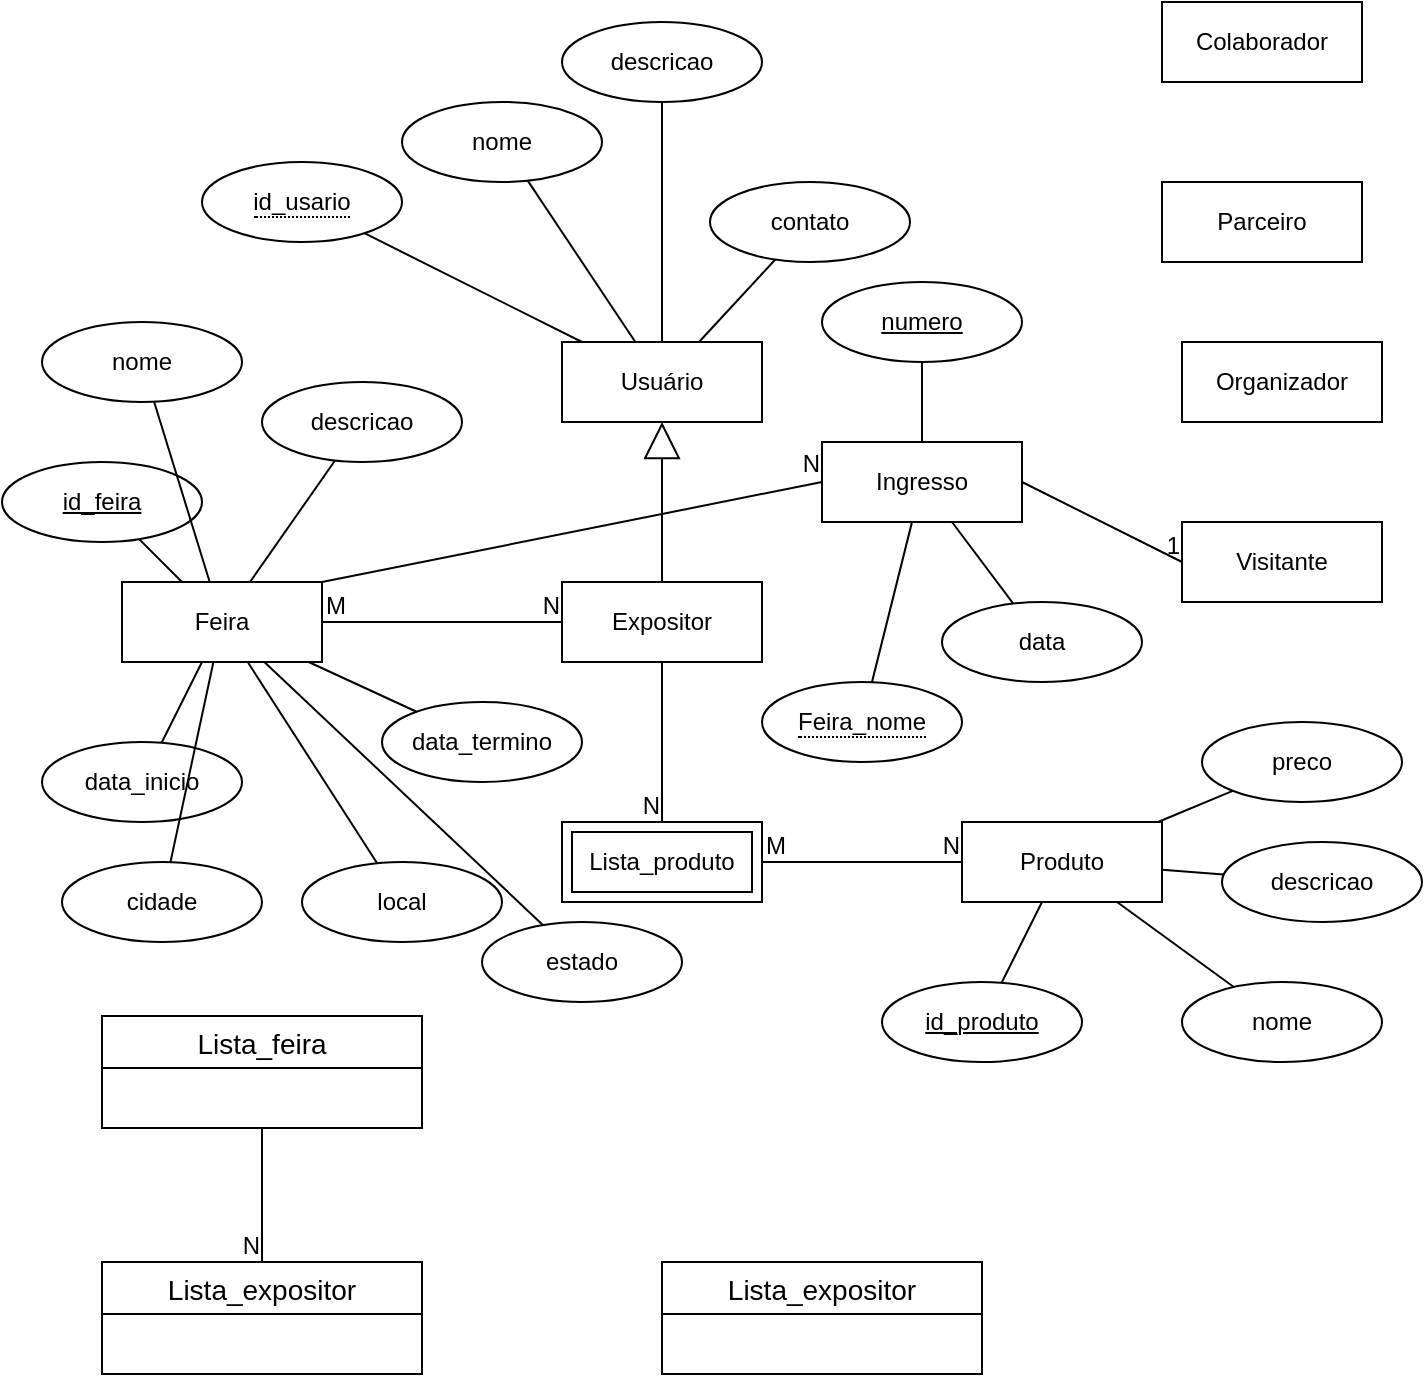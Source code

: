 <mxfile version="27.1.6">
  <diagram name="Página-1" id="UiV84rkRbmohMwckH_Xs">
    <mxGraphModel dx="703" dy="834" grid="1" gridSize="10" guides="1" tooltips="1" connect="1" arrows="1" fold="1" page="1" pageScale="1" pageWidth="827" pageHeight="1169" math="0" shadow="0">
      <root>
        <mxCell id="0" />
        <mxCell id="1" parent="0" />
        <mxCell id="pQzom7o86GtouKUI9-La-3" value="Feira" style="whiteSpace=wrap;html=1;align=center;" vertex="1" parent="1">
          <mxGeometry x="70" y="340" width="100" height="40" as="geometry" />
        </mxCell>
        <mxCell id="pQzom7o86GtouKUI9-La-4" value="Expositor" style="whiteSpace=wrap;html=1;align=center;" vertex="1" parent="1">
          <mxGeometry x="290" y="340" width="100" height="40" as="geometry" />
        </mxCell>
        <mxCell id="pQzom7o86GtouKUI9-La-6" value="Produto" style="whiteSpace=wrap;html=1;align=center;" vertex="1" parent="1">
          <mxGeometry x="490" y="460" width="100" height="40" as="geometry" />
        </mxCell>
        <mxCell id="pQzom7o86GtouKUI9-La-10" value="" style="endArrow=none;html=1;rounded=0;fontSize=12;startSize=8;endSize=8;curved=1;exitX=1;exitY=0.5;exitDx=0;exitDy=0;entryX=0;entryY=0.5;entryDx=0;entryDy=0;" edge="1" parent="1" source="pQzom7o86GtouKUI9-La-3" target="pQzom7o86GtouKUI9-La-4">
          <mxGeometry relative="1" as="geometry">
            <mxPoint x="280" y="430" as="sourcePoint" />
            <mxPoint x="440" y="430" as="targetPoint" />
          </mxGeometry>
        </mxCell>
        <mxCell id="pQzom7o86GtouKUI9-La-11" value="M" style="resizable=0;html=1;whiteSpace=wrap;align=left;verticalAlign=bottom;" connectable="0" vertex="1" parent="pQzom7o86GtouKUI9-La-10">
          <mxGeometry x="-1" relative="1" as="geometry" />
        </mxCell>
        <mxCell id="pQzom7o86GtouKUI9-La-12" value="N" style="resizable=0;html=1;whiteSpace=wrap;align=right;verticalAlign=bottom;" connectable="0" vertex="1" parent="pQzom7o86GtouKUI9-La-10">
          <mxGeometry x="1" relative="1" as="geometry" />
        </mxCell>
        <mxCell id="pQzom7o86GtouKUI9-La-13" value="" style="endArrow=none;html=1;rounded=0;fontSize=12;startSize=8;endSize=8;curved=1;exitX=0.5;exitY=1;exitDx=0;exitDy=0;entryX=0.5;entryY=0;entryDx=0;entryDy=0;" edge="1" parent="1" source="pQzom7o86GtouKUI9-La-4" target="pQzom7o86GtouKUI9-La-18">
          <mxGeometry relative="1" as="geometry">
            <mxPoint x="280" y="430" as="sourcePoint" />
            <mxPoint x="340" y="460" as="targetPoint" />
          </mxGeometry>
        </mxCell>
        <mxCell id="pQzom7o86GtouKUI9-La-14" value="N" style="resizable=0;html=1;whiteSpace=wrap;align=right;verticalAlign=bottom;" connectable="0" vertex="1" parent="pQzom7o86GtouKUI9-La-13">
          <mxGeometry x="1" relative="1" as="geometry" />
        </mxCell>
        <mxCell id="pQzom7o86GtouKUI9-La-15" value="" style="endArrow=none;html=1;rounded=0;fontSize=12;startSize=8;endSize=8;curved=1;exitX=1;exitY=0.5;exitDx=0;exitDy=0;entryX=0;entryY=0.5;entryDx=0;entryDy=0;" edge="1" parent="1" source="pQzom7o86GtouKUI9-La-18" target="pQzom7o86GtouKUI9-La-6">
          <mxGeometry relative="1" as="geometry">
            <mxPoint x="390" y="480" as="sourcePoint" />
            <mxPoint x="440" y="430" as="targetPoint" />
          </mxGeometry>
        </mxCell>
        <mxCell id="pQzom7o86GtouKUI9-La-16" value="M" style="resizable=0;html=1;whiteSpace=wrap;align=left;verticalAlign=bottom;" connectable="0" vertex="1" parent="pQzom7o86GtouKUI9-La-15">
          <mxGeometry x="-1" relative="1" as="geometry" />
        </mxCell>
        <mxCell id="pQzom7o86GtouKUI9-La-17" value="N" style="resizable=0;html=1;whiteSpace=wrap;align=right;verticalAlign=bottom;" connectable="0" vertex="1" parent="pQzom7o86GtouKUI9-La-15">
          <mxGeometry x="1" relative="1" as="geometry" />
        </mxCell>
        <mxCell id="pQzom7o86GtouKUI9-La-18" value="Lista_produto" style="shape=ext;margin=3;double=1;whiteSpace=wrap;html=1;align=center;" vertex="1" parent="1">
          <mxGeometry x="290" y="460" width="100" height="40" as="geometry" />
        </mxCell>
        <mxCell id="pQzom7o86GtouKUI9-La-20" value="Usuário" style="whiteSpace=wrap;html=1;align=center;" vertex="1" parent="1">
          <mxGeometry x="290" y="220" width="100" height="40" as="geometry" />
        </mxCell>
        <mxCell id="pQzom7o86GtouKUI9-La-21" value="" style="endArrow=block;endSize=16;endFill=0;html=1;rounded=0;fontSize=12;curved=1;entryX=0.5;entryY=1;entryDx=0;entryDy=0;exitX=0.5;exitY=0;exitDx=0;exitDy=0;" edge="1" parent="1" source="pQzom7o86GtouKUI9-La-4" target="pQzom7o86GtouKUI9-La-20">
          <mxGeometry width="160" relative="1" as="geometry">
            <mxPoint x="464" y="240" as="sourcePoint" />
            <mxPoint x="440" y="430" as="targetPoint" />
          </mxGeometry>
        </mxCell>
        <mxCell id="pQzom7o86GtouKUI9-La-24" value="Visitante" style="whiteSpace=wrap;html=1;align=center;" vertex="1" parent="1">
          <mxGeometry x="600" y="310" width="100" height="40" as="geometry" />
        </mxCell>
        <mxCell id="pQzom7o86GtouKUI9-La-25" value="Organizador" style="whiteSpace=wrap;html=1;align=center;" vertex="1" parent="1">
          <mxGeometry x="600" y="220" width="100" height="40" as="geometry" />
        </mxCell>
        <mxCell id="pQzom7o86GtouKUI9-La-26" value="Parceiro" style="whiteSpace=wrap;html=1;align=center;" vertex="1" parent="1">
          <mxGeometry x="590" y="140" width="100" height="40" as="geometry" />
        </mxCell>
        <mxCell id="pQzom7o86GtouKUI9-La-27" value="Colaborador" style="whiteSpace=wrap;html=1;align=center;" vertex="1" parent="1">
          <mxGeometry x="590" y="50" width="100" height="40" as="geometry" />
        </mxCell>
        <mxCell id="pQzom7o86GtouKUI9-La-28" value="Lista_feira" style="swimlane;fontStyle=0;childLayout=stackLayout;horizontal=1;startSize=26;horizontalStack=0;resizeParent=1;resizeParentMax=0;resizeLast=0;collapsible=1;marginBottom=0;align=center;fontSize=14;" vertex="1" parent="1">
          <mxGeometry x="60" y="557" width="160" height="56" as="geometry" />
        </mxCell>
        <mxCell id="pQzom7o86GtouKUI9-La-32" value="Lista_expositor" style="swimlane;fontStyle=0;childLayout=stackLayout;horizontal=1;startSize=26;horizontalStack=0;resizeParent=1;resizeParentMax=0;resizeLast=0;collapsible=1;marginBottom=0;align=center;fontSize=14;" vertex="1" parent="1">
          <mxGeometry x="60" y="680" width="160" height="56" as="geometry" />
        </mxCell>
        <mxCell id="pQzom7o86GtouKUI9-La-33" value="" style="endArrow=none;html=1;rounded=0;fontSize=12;startSize=8;endSize=8;curved=1;exitX=0.5;exitY=1;exitDx=0;exitDy=0;entryX=0.5;entryY=0;entryDx=0;entryDy=0;" edge="1" parent="1" source="pQzom7o86GtouKUI9-La-28" target="pQzom7o86GtouKUI9-La-32">
          <mxGeometry relative="1" as="geometry">
            <mxPoint x="150" y="687.5" as="sourcePoint" />
            <mxPoint x="310" y="687.5" as="targetPoint" />
          </mxGeometry>
        </mxCell>
        <mxCell id="pQzom7o86GtouKUI9-La-34" value="N" style="resizable=0;html=1;whiteSpace=wrap;align=right;verticalAlign=bottom;" connectable="0" vertex="1" parent="pQzom7o86GtouKUI9-La-33">
          <mxGeometry x="1" relative="1" as="geometry" />
        </mxCell>
        <mxCell id="pQzom7o86GtouKUI9-La-35" value="Lista_expositor" style="swimlane;fontStyle=0;childLayout=stackLayout;horizontal=1;startSize=26;horizontalStack=0;resizeParent=1;resizeParentMax=0;resizeLast=0;collapsible=1;marginBottom=0;align=center;fontSize=14;" vertex="1" parent="1">
          <mxGeometry x="340" y="680" width="160" height="56" as="geometry" />
        </mxCell>
        <mxCell id="pQzom7o86GtouKUI9-La-36" value="nome" style="ellipse;whiteSpace=wrap;html=1;align=center;" vertex="1" parent="1">
          <mxGeometry x="30" y="210" width="100" height="40" as="geometry" />
        </mxCell>
        <mxCell id="pQzom7o86GtouKUI9-La-37" value="descricao" style="ellipse;whiteSpace=wrap;html=1;align=center;" vertex="1" parent="1">
          <mxGeometry x="140" y="240" width="100" height="40" as="geometry" />
        </mxCell>
        <mxCell id="pQzom7o86GtouKUI9-La-40" value="data_inicio" style="ellipse;whiteSpace=wrap;html=1;align=center;" vertex="1" parent="1">
          <mxGeometry x="30" y="420" width="100" height="40" as="geometry" />
        </mxCell>
        <mxCell id="pQzom7o86GtouKUI9-La-41" value="data_termino" style="ellipse;whiteSpace=wrap;html=1;align=center;" vertex="1" parent="1">
          <mxGeometry x="200" y="400" width="100" height="40" as="geometry" />
        </mxCell>
        <mxCell id="pQzom7o86GtouKUI9-La-42" value="local" style="ellipse;whiteSpace=wrap;html=1;align=center;" vertex="1" parent="1">
          <mxGeometry x="160" y="480" width="100" height="40" as="geometry" />
        </mxCell>
        <mxCell id="pQzom7o86GtouKUI9-La-43" value="cidade" style="ellipse;whiteSpace=wrap;html=1;align=center;" vertex="1" parent="1">
          <mxGeometry x="40" y="480" width="100" height="40" as="geometry" />
        </mxCell>
        <mxCell id="pQzom7o86GtouKUI9-La-44" value="estado" style="ellipse;whiteSpace=wrap;html=1;align=center;" vertex="1" parent="1">
          <mxGeometry x="250" y="510" width="100" height="40" as="geometry" />
        </mxCell>
        <mxCell id="pQzom7o86GtouKUI9-La-45" value="id_feira" style="ellipse;whiteSpace=wrap;html=1;align=center;fontStyle=4;" vertex="1" parent="1">
          <mxGeometry x="10" y="280" width="100" height="40" as="geometry" />
        </mxCell>
        <mxCell id="pQzom7o86GtouKUI9-La-46" value="" style="endArrow=none;html=1;rounded=0;fontSize=12;startSize=8;endSize=8;curved=1;" edge="1" parent="1" source="pQzom7o86GtouKUI9-La-44" target="pQzom7o86GtouKUI9-La-3">
          <mxGeometry relative="1" as="geometry">
            <mxPoint x="280" y="430" as="sourcePoint" />
            <mxPoint x="440" y="430" as="targetPoint" />
          </mxGeometry>
        </mxCell>
        <mxCell id="pQzom7o86GtouKUI9-La-47" value="" style="endArrow=none;html=1;rounded=0;fontSize=12;startSize=8;endSize=8;curved=1;" edge="1" parent="1" source="pQzom7o86GtouKUI9-La-42" target="pQzom7o86GtouKUI9-La-3">
          <mxGeometry relative="1" as="geometry">
            <mxPoint x="280" y="430" as="sourcePoint" />
            <mxPoint x="440" y="430" as="targetPoint" />
          </mxGeometry>
        </mxCell>
        <mxCell id="pQzom7o86GtouKUI9-La-48" value="" style="endArrow=none;html=1;rounded=0;fontSize=12;startSize=8;endSize=8;curved=1;" edge="1" parent="1" source="pQzom7o86GtouKUI9-La-41" target="pQzom7o86GtouKUI9-La-3">
          <mxGeometry relative="1" as="geometry">
            <mxPoint x="280" y="430" as="sourcePoint" />
            <mxPoint x="440" y="430" as="targetPoint" />
          </mxGeometry>
        </mxCell>
        <mxCell id="pQzom7o86GtouKUI9-La-49" value="" style="endArrow=none;html=1;rounded=0;fontSize=12;startSize=8;endSize=8;curved=1;" edge="1" parent="1" source="pQzom7o86GtouKUI9-La-43" target="pQzom7o86GtouKUI9-La-3">
          <mxGeometry relative="1" as="geometry">
            <mxPoint x="280" y="430" as="sourcePoint" />
            <mxPoint x="440" y="430" as="targetPoint" />
          </mxGeometry>
        </mxCell>
        <mxCell id="pQzom7o86GtouKUI9-La-50" value="" style="endArrow=none;html=1;rounded=0;fontSize=12;startSize=8;endSize=8;curved=1;" edge="1" parent="1" source="pQzom7o86GtouKUI9-La-40" target="pQzom7o86GtouKUI9-La-3">
          <mxGeometry relative="1" as="geometry">
            <mxPoint x="280" y="430" as="sourcePoint" />
            <mxPoint x="440" y="430" as="targetPoint" />
          </mxGeometry>
        </mxCell>
        <mxCell id="pQzom7o86GtouKUI9-La-51" value="" style="endArrow=none;html=1;rounded=0;fontSize=12;startSize=8;endSize=8;curved=1;" edge="1" parent="1" source="pQzom7o86GtouKUI9-La-37" target="pQzom7o86GtouKUI9-La-3">
          <mxGeometry relative="1" as="geometry">
            <mxPoint x="280" y="430" as="sourcePoint" />
            <mxPoint x="440" y="430" as="targetPoint" />
          </mxGeometry>
        </mxCell>
        <mxCell id="pQzom7o86GtouKUI9-La-52" value="" style="endArrow=none;html=1;rounded=0;fontSize=12;startSize=8;endSize=8;curved=1;" edge="1" parent="1" source="pQzom7o86GtouKUI9-La-45" target="pQzom7o86GtouKUI9-La-3">
          <mxGeometry relative="1" as="geometry">
            <mxPoint x="280" y="430" as="sourcePoint" />
            <mxPoint x="440" y="430" as="targetPoint" />
          </mxGeometry>
        </mxCell>
        <mxCell id="pQzom7o86GtouKUI9-La-53" value="" style="endArrow=none;html=1;rounded=0;fontSize=12;startSize=8;endSize=8;curved=1;" edge="1" parent="1" source="pQzom7o86GtouKUI9-La-36" target="pQzom7o86GtouKUI9-La-3">
          <mxGeometry relative="1" as="geometry">
            <mxPoint x="280" y="430" as="sourcePoint" />
            <mxPoint x="440" y="430" as="targetPoint" />
          </mxGeometry>
        </mxCell>
        <mxCell id="pQzom7o86GtouKUI9-La-54" value="&lt;span style=&quot;border-bottom: 1px dotted&quot;&gt;id_usario&lt;/span&gt;" style="ellipse;whiteSpace=wrap;html=1;align=center;" vertex="1" parent="1">
          <mxGeometry x="110" y="130" width="100" height="40" as="geometry" />
        </mxCell>
        <mxCell id="pQzom7o86GtouKUI9-La-55" value="" style="endArrow=none;html=1;rounded=0;fontSize=12;startSize=8;endSize=8;curved=1;" edge="1" parent="1" source="pQzom7o86GtouKUI9-La-54" target="pQzom7o86GtouKUI9-La-20">
          <mxGeometry relative="1" as="geometry">
            <mxPoint x="280" y="430" as="sourcePoint" />
            <mxPoint x="440" y="430" as="targetPoint" />
          </mxGeometry>
        </mxCell>
        <mxCell id="pQzom7o86GtouKUI9-La-56" value="nome" style="ellipse;whiteSpace=wrap;html=1;align=center;" vertex="1" parent="1">
          <mxGeometry x="210" y="100" width="100" height="40" as="geometry" />
        </mxCell>
        <mxCell id="pQzom7o86GtouKUI9-La-57" value="" style="endArrow=none;html=1;rounded=0;fontSize=12;startSize=8;endSize=8;curved=1;" edge="1" parent="1" source="pQzom7o86GtouKUI9-La-56" target="pQzom7o86GtouKUI9-La-20">
          <mxGeometry relative="1" as="geometry">
            <mxPoint x="280" y="430" as="sourcePoint" />
            <mxPoint x="440" y="430" as="targetPoint" />
          </mxGeometry>
        </mxCell>
        <mxCell id="pQzom7o86GtouKUI9-La-58" value="descricao" style="ellipse;whiteSpace=wrap;html=1;align=center;" vertex="1" parent="1">
          <mxGeometry x="290" y="60" width="100" height="40" as="geometry" />
        </mxCell>
        <mxCell id="pQzom7o86GtouKUI9-La-59" value="contato" style="ellipse;whiteSpace=wrap;html=1;align=center;" vertex="1" parent="1">
          <mxGeometry x="364" y="140" width="100" height="40" as="geometry" />
        </mxCell>
        <mxCell id="pQzom7o86GtouKUI9-La-60" value="" style="endArrow=none;html=1;rounded=0;fontSize=12;startSize=8;endSize=8;curved=1;" edge="1" parent="1" source="pQzom7o86GtouKUI9-La-58" target="pQzom7o86GtouKUI9-La-20">
          <mxGeometry relative="1" as="geometry">
            <mxPoint x="280" y="430" as="sourcePoint" />
            <mxPoint x="440" y="430" as="targetPoint" />
          </mxGeometry>
        </mxCell>
        <mxCell id="pQzom7o86GtouKUI9-La-61" value="" style="endArrow=none;html=1;rounded=0;fontSize=12;startSize=8;endSize=8;curved=1;" edge="1" parent="1" source="pQzom7o86GtouKUI9-La-59" target="pQzom7o86GtouKUI9-La-20">
          <mxGeometry relative="1" as="geometry">
            <mxPoint x="280" y="430" as="sourcePoint" />
            <mxPoint x="440" y="430" as="targetPoint" />
          </mxGeometry>
        </mxCell>
        <mxCell id="pQzom7o86GtouKUI9-La-62" value="nome" style="ellipse;whiteSpace=wrap;html=1;align=center;" vertex="1" parent="1">
          <mxGeometry x="600" y="540" width="100" height="40" as="geometry" />
        </mxCell>
        <mxCell id="pQzom7o86GtouKUI9-La-63" value="descricao" style="ellipse;whiteSpace=wrap;html=1;align=center;" vertex="1" parent="1">
          <mxGeometry x="620" y="470" width="100" height="40" as="geometry" />
        </mxCell>
        <mxCell id="pQzom7o86GtouKUI9-La-64" value="preco" style="ellipse;whiteSpace=wrap;html=1;align=center;" vertex="1" parent="1">
          <mxGeometry x="610" y="410" width="100" height="40" as="geometry" />
        </mxCell>
        <mxCell id="pQzom7o86GtouKUI9-La-65" value="" style="endArrow=none;html=1;rounded=0;fontSize=12;startSize=8;endSize=8;curved=1;" edge="1" parent="1" source="pQzom7o86GtouKUI9-La-6" target="pQzom7o86GtouKUI9-La-64">
          <mxGeometry relative="1" as="geometry">
            <mxPoint x="280" y="430" as="sourcePoint" />
            <mxPoint x="440" y="430" as="targetPoint" />
          </mxGeometry>
        </mxCell>
        <mxCell id="pQzom7o86GtouKUI9-La-66" value="" style="endArrow=none;html=1;rounded=0;fontSize=12;startSize=8;endSize=8;curved=1;" edge="1" parent="1" source="pQzom7o86GtouKUI9-La-6" target="pQzom7o86GtouKUI9-La-63">
          <mxGeometry relative="1" as="geometry">
            <mxPoint x="280" y="430" as="sourcePoint" />
            <mxPoint x="440" y="430" as="targetPoint" />
          </mxGeometry>
        </mxCell>
        <mxCell id="pQzom7o86GtouKUI9-La-67" value="" style="endArrow=none;html=1;rounded=0;fontSize=12;startSize=8;endSize=8;curved=1;" edge="1" parent="1" source="pQzom7o86GtouKUI9-La-62" target="pQzom7o86GtouKUI9-La-6">
          <mxGeometry relative="1" as="geometry">
            <mxPoint x="280" y="430" as="sourcePoint" />
            <mxPoint x="440" y="430" as="targetPoint" />
          </mxGeometry>
        </mxCell>
        <mxCell id="pQzom7o86GtouKUI9-La-68" value="id_produto" style="ellipse;whiteSpace=wrap;html=1;align=center;fontStyle=4;" vertex="1" parent="1">
          <mxGeometry x="450" y="540" width="100" height="40" as="geometry" />
        </mxCell>
        <mxCell id="pQzom7o86GtouKUI9-La-69" value="" style="endArrow=none;html=1;rounded=0;fontSize=12;startSize=8;endSize=8;curved=1;" edge="1" parent="1" source="pQzom7o86GtouKUI9-La-6" target="pQzom7o86GtouKUI9-La-68">
          <mxGeometry relative="1" as="geometry">
            <mxPoint x="280" y="430" as="sourcePoint" />
            <mxPoint x="440" y="430" as="targetPoint" />
          </mxGeometry>
        </mxCell>
        <mxCell id="pQzom7o86GtouKUI9-La-70" value="Ingresso" style="whiteSpace=wrap;html=1;align=center;" vertex="1" parent="1">
          <mxGeometry x="420" y="270" width="100" height="40" as="geometry" />
        </mxCell>
        <mxCell id="pQzom7o86GtouKUI9-La-71" value="" style="endArrow=none;html=1;rounded=0;fontSize=12;startSize=8;endSize=8;curved=1;exitX=1;exitY=0;exitDx=0;exitDy=0;entryX=0;entryY=0.5;entryDx=0;entryDy=0;" edge="1" parent="1" source="pQzom7o86GtouKUI9-La-3" target="pQzom7o86GtouKUI9-La-70">
          <mxGeometry relative="1" as="geometry">
            <mxPoint x="280" y="430" as="sourcePoint" />
            <mxPoint x="440" y="430" as="targetPoint" />
          </mxGeometry>
        </mxCell>
        <mxCell id="pQzom7o86GtouKUI9-La-72" value="N" style="resizable=0;html=1;whiteSpace=wrap;align=right;verticalAlign=bottom;" connectable="0" vertex="1" parent="pQzom7o86GtouKUI9-La-71">
          <mxGeometry x="1" relative="1" as="geometry" />
        </mxCell>
        <mxCell id="pQzom7o86GtouKUI9-La-73" value="" style="endArrow=none;html=1;rounded=0;fontSize=12;startSize=8;endSize=8;curved=1;exitX=1;exitY=0.5;exitDx=0;exitDy=0;entryX=0;entryY=0.5;entryDx=0;entryDy=0;" edge="1" parent="1" source="pQzom7o86GtouKUI9-La-70" target="pQzom7o86GtouKUI9-La-24">
          <mxGeometry relative="1" as="geometry">
            <mxPoint x="280" y="430" as="sourcePoint" />
            <mxPoint x="490" y="370" as="targetPoint" />
          </mxGeometry>
        </mxCell>
        <mxCell id="pQzom7o86GtouKUI9-La-74" value="1" style="resizable=0;html=1;whiteSpace=wrap;align=right;verticalAlign=bottom;" connectable="0" vertex="1" parent="pQzom7o86GtouKUI9-La-73">
          <mxGeometry x="1" relative="1" as="geometry" />
        </mxCell>
        <mxCell id="pQzom7o86GtouKUI9-La-75" value="&lt;span style=&quot;border-bottom: 1px dotted&quot;&gt;Feira_nome&lt;/span&gt;" style="ellipse;whiteSpace=wrap;html=1;align=center;" vertex="1" parent="1">
          <mxGeometry x="390" y="390" width="100" height="40" as="geometry" />
        </mxCell>
        <mxCell id="pQzom7o86GtouKUI9-La-76" value="numero" style="ellipse;whiteSpace=wrap;html=1;align=center;fontStyle=4;" vertex="1" parent="1">
          <mxGeometry x="420" y="190" width="100" height="40" as="geometry" />
        </mxCell>
        <mxCell id="pQzom7o86GtouKUI9-La-77" value="" style="endArrow=none;html=1;rounded=0;fontSize=12;startSize=8;endSize=8;curved=1;" edge="1" parent="1" source="pQzom7o86GtouKUI9-La-76" target="pQzom7o86GtouKUI9-La-70">
          <mxGeometry relative="1" as="geometry">
            <mxPoint x="280" y="430" as="sourcePoint" />
            <mxPoint x="440" y="430" as="targetPoint" />
          </mxGeometry>
        </mxCell>
        <mxCell id="pQzom7o86GtouKUI9-La-78" value="" style="endArrow=none;html=1;rounded=0;fontSize=12;startSize=8;endSize=8;curved=1;" edge="1" parent="1" source="pQzom7o86GtouKUI9-La-70" target="pQzom7o86GtouKUI9-La-75">
          <mxGeometry relative="1" as="geometry">
            <mxPoint x="280" y="430" as="sourcePoint" />
            <mxPoint x="440" y="430" as="targetPoint" />
          </mxGeometry>
        </mxCell>
        <mxCell id="pQzom7o86GtouKUI9-La-79" value="data" style="ellipse;whiteSpace=wrap;html=1;align=center;" vertex="1" parent="1">
          <mxGeometry x="480" y="350" width="100" height="40" as="geometry" />
        </mxCell>
        <mxCell id="pQzom7o86GtouKUI9-La-80" value="" style="endArrow=none;html=1;rounded=0;fontSize=12;startSize=8;endSize=8;curved=1;" edge="1" parent="1" source="pQzom7o86GtouKUI9-La-70" target="pQzom7o86GtouKUI9-La-79">
          <mxGeometry relative="1" as="geometry">
            <mxPoint x="280" y="430" as="sourcePoint" />
            <mxPoint x="440" y="430" as="targetPoint" />
          </mxGeometry>
        </mxCell>
      </root>
    </mxGraphModel>
  </diagram>
</mxfile>
